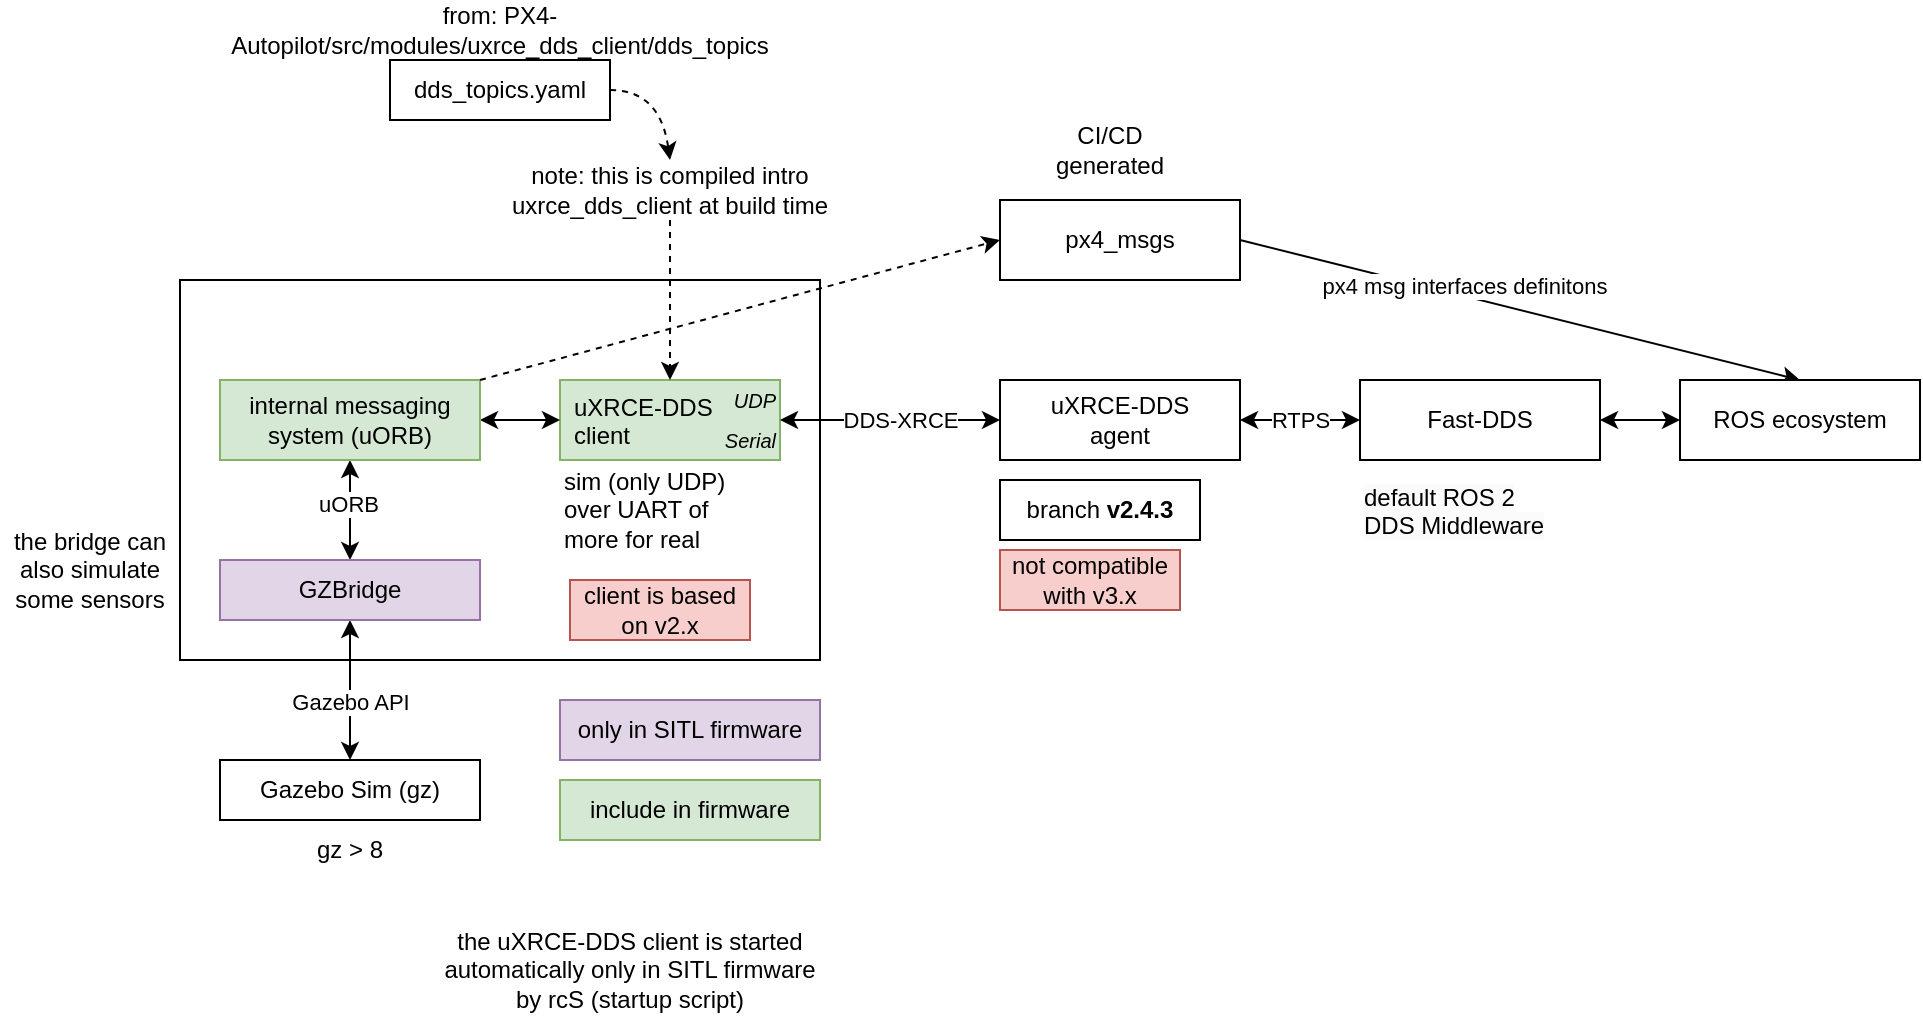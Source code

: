 <mxfile version="23.0.2" type="device">
  <diagram name="overview" id="AUtmxZ45ysgIaIa2Eugm">
    <mxGraphModel dx="999" dy="687" grid="1" gridSize="10" guides="1" tooltips="1" connect="1" arrows="1" fold="1" page="1" pageScale="1" pageWidth="3300" pageHeight="2339" math="0" shadow="0">
      <root>
        <mxCell id="0" />
        <mxCell id="1" parent="0" />
        <mxCell id="a0_w6ZEIiTSQ8Eh8WuiJ-11" value="" style="rounded=0;whiteSpace=wrap;html=1;" parent="1" vertex="1">
          <mxGeometry x="550" y="380" width="320" height="190" as="geometry" />
        </mxCell>
        <mxCell id="a0_w6ZEIiTSQ8Eh8WuiJ-13" value="" style="rounded=0;whiteSpace=wrap;html=1;fillColor=#d5e8d4;strokeColor=#82b366;" parent="1" vertex="1">
          <mxGeometry x="740" y="430" width="110" height="40" as="geometry" />
        </mxCell>
        <mxCell id="r0E2a6SDL_LoD6r-VjVc-18" value="&lt;span style=&quot;color: rgb(0, 0, 0); font-family: Helvetica; font-size: 12px; font-style: normal; font-variant-ligatures: normal; font-variant-caps: normal; font-weight: 400; letter-spacing: normal; orphans: 2; text-align: center; text-indent: 0px; text-transform: none; widows: 2; word-spacing: 0px; -webkit-text-stroke-width: 0px; text-decoration-thickness: initial; text-decoration-style: initial; text-decoration-color: initial; float: none; display: inline !important;&quot;&gt;uXRCE-DDS&lt;/span&gt;&lt;br style=&quot;border-color: var(--border-color); color: rgb(0, 0, 0); font-family: Helvetica; font-size: 12px; font-style: normal; font-variant-ligatures: normal; font-variant-caps: normal; font-weight: 400; letter-spacing: normal; orphans: 2; text-align: center; text-indent: 0px; text-transform: none; widows: 2; word-spacing: 0px; -webkit-text-stroke-width: 0px; text-decoration-thickness: initial; text-decoration-style: initial; text-decoration-color: initial;&quot;&gt;&lt;span style=&quot;color: rgb(0, 0, 0); font-family: Helvetica; font-size: 12px; font-style: normal; font-variant-ligatures: normal; font-variant-caps: normal; font-weight: 400; letter-spacing: normal; orphans: 2; text-align: center; text-indent: 0px; text-transform: none; widows: 2; word-spacing: 0px; -webkit-text-stroke-width: 0px; text-decoration-thickness: initial; text-decoration-style: initial; text-decoration-color: initial; float: none; display: inline !important;&quot;&gt;client&lt;/span&gt;" style="text;whiteSpace=wrap;html=1;fillColor=none;strokeColor=none;" parent="1" vertex="1">
          <mxGeometry x="745" y="430" width="100" height="40" as="geometry" />
        </mxCell>
        <mxCell id="r0E2a6SDL_LoD6r-VjVc-9" style="edgeStyle=none;rounded=0;orthogonalLoop=1;jettySize=auto;html=1;exitX=0.5;exitY=0;exitDx=0;exitDy=0;entryX=0.5;entryY=1;entryDx=0;entryDy=0;startArrow=classic;startFill=1;" parent="1" source="a0_w6ZEIiTSQ8Eh8WuiJ-2" target="r0E2a6SDL_LoD6r-VjVc-2" edge="1">
          <mxGeometry relative="1" as="geometry" />
        </mxCell>
        <mxCell id="r0E2a6SDL_LoD6r-VjVc-10" value="uORB" style="edgeLabel;html=1;align=center;verticalAlign=middle;resizable=0;points=[];" parent="r0E2a6SDL_LoD6r-VjVc-9" vertex="1" connectable="0">
          <mxGeometry x="0.352" relative="1" as="geometry">
            <mxPoint x="-1" y="6" as="offset" />
          </mxGeometry>
        </mxCell>
        <mxCell id="r0E2a6SDL_LoD6r-VjVc-12" style="edgeStyle=none;rounded=0;orthogonalLoop=1;jettySize=auto;html=1;exitX=0.5;exitY=1;exitDx=0;exitDy=0;entryX=0.5;entryY=0;entryDx=0;entryDy=0;startArrow=classic;startFill=1;" parent="1" source="a0_w6ZEIiTSQ8Eh8WuiJ-2" target="r0E2a6SDL_LoD6r-VjVc-11" edge="1">
          <mxGeometry relative="1" as="geometry" />
        </mxCell>
        <mxCell id="r0E2a6SDL_LoD6r-VjVc-13" value="Gazebo API" style="edgeLabel;html=1;align=center;verticalAlign=middle;resizable=0;points=[];" parent="r0E2a6SDL_LoD6r-VjVc-12" vertex="1" connectable="0">
          <mxGeometry x="0.038" relative="1" as="geometry">
            <mxPoint y="4" as="offset" />
          </mxGeometry>
        </mxCell>
        <mxCell id="a0_w6ZEIiTSQ8Eh8WuiJ-2" value="GZBridge" style="rounded=0;whiteSpace=wrap;html=1;fillColor=#e1d5e7;strokeColor=#9673a6;" parent="1" vertex="1">
          <mxGeometry x="570" y="520" width="130" height="30" as="geometry" />
        </mxCell>
        <mxCell id="a0_w6ZEIiTSQ8Eh8WuiJ-7" value="the bridge can also simulate some sensors" style="text;html=1;strokeColor=none;fillColor=none;align=center;verticalAlign=middle;whiteSpace=wrap;rounded=0;" parent="1" vertex="1">
          <mxGeometry x="460" y="500" width="90" height="50" as="geometry" />
        </mxCell>
        <mxCell id="a0_w6ZEIiTSQ8Eh8WuiJ-10" value="gz &amp;gt; 8" style="text;html=1;strokeColor=none;fillColor=none;align=center;verticalAlign=middle;whiteSpace=wrap;rounded=0;" parent="1" vertex="1">
          <mxGeometry x="605" y="650" width="60" height="30" as="geometry" />
        </mxCell>
        <mxCell id="a0_w6ZEIiTSQ8Eh8WuiJ-18" style="edgeStyle=none;rounded=0;orthogonalLoop=1;jettySize=auto;html=1;entryX=0;entryY=0.5;entryDx=0;entryDy=0;startArrow=classic;startFill=1;exitX=1;exitY=0.5;exitDx=0;exitDy=0;" parent="1" source="a0_w6ZEIiTSQ8Eh8WuiJ-13" target="a0_w6ZEIiTSQ8Eh8WuiJ-14" edge="1">
          <mxGeometry relative="1" as="geometry">
            <mxPoint x="900" y="380" as="sourcePoint" />
          </mxGeometry>
        </mxCell>
        <mxCell id="a0_w6ZEIiTSQ8Eh8WuiJ-19" value="DDS-XRCE" style="edgeLabel;html=1;align=center;verticalAlign=middle;resizable=0;points=[];" parent="a0_w6ZEIiTSQ8Eh8WuiJ-18" vertex="1" connectable="0">
          <mxGeometry x="0.137" relative="1" as="geometry">
            <mxPoint x="-3" as="offset" />
          </mxGeometry>
        </mxCell>
        <mxCell id="a0_w6ZEIiTSQ8Eh8WuiJ-16" style="edgeStyle=none;rounded=0;orthogonalLoop=1;jettySize=auto;html=1;exitX=1;exitY=0.5;exitDx=0;exitDy=0;startArrow=classic;startFill=1;entryX=0;entryY=0.5;entryDx=0;entryDy=0;" parent="1" source="a0_w6ZEIiTSQ8Eh8WuiJ-14" target="r0E2a6SDL_LoD6r-VjVc-22" edge="1">
          <mxGeometry relative="1" as="geometry">
            <mxPoint x="1150" y="490" as="targetPoint" />
          </mxGeometry>
        </mxCell>
        <mxCell id="a0_w6ZEIiTSQ8Eh8WuiJ-17" value="RTPS" style="edgeLabel;html=1;align=center;verticalAlign=middle;resizable=0;points=[];" parent="a0_w6ZEIiTSQ8Eh8WuiJ-16" vertex="1" connectable="0">
          <mxGeometry x="-0.237" y="-1" relative="1" as="geometry">
            <mxPoint x="7" y="-1" as="offset" />
          </mxGeometry>
        </mxCell>
        <mxCell id="a0_w6ZEIiTSQ8Eh8WuiJ-14" value="uXRCE-DDS&lt;br&gt;agent" style="rounded=0;whiteSpace=wrap;html=1;" parent="1" vertex="1">
          <mxGeometry x="960" y="430" width="120" height="40" as="geometry" />
        </mxCell>
        <mxCell id="a0_w6ZEIiTSQ8Eh8WuiJ-20" value="client is based on v2.x" style="rounded=0;whiteSpace=wrap;html=1;fillColor=#f8cecc;strokeColor=#b85450;" parent="1" vertex="1">
          <mxGeometry x="745" y="530" width="90" height="30" as="geometry" />
        </mxCell>
        <mxCell id="a0_w6ZEIiTSQ8Eh8WuiJ-21" value="not compatible with v3.x" style="rounded=0;whiteSpace=wrap;html=1;fillColor=#f8cecc;strokeColor=#b85450;" parent="1" vertex="1">
          <mxGeometry x="960" y="515" width="90" height="30" as="geometry" />
        </mxCell>
        <mxCell id="a0_w6ZEIiTSQ8Eh8WuiJ-23" value="&lt;span style=&quot;font-weight: normal;&quot;&gt;branch &lt;/span&gt;v2.4.3" style="rounded=0;whiteSpace=wrap;html=1;fontStyle=1" parent="1" vertex="1">
          <mxGeometry x="960" y="480" width="100" height="30" as="geometry" />
        </mxCell>
        <mxCell id="a0_w6ZEIiTSQ8Eh8WuiJ-25" value="sim (only UDP)&lt;br&gt;over UART of more for real" style="text;html=1;strokeColor=none;fillColor=none;align=left;verticalAlign=middle;whiteSpace=wrap;rounded=0;" parent="1" vertex="1">
          <mxGeometry x="740" y="480" width="100" height="30" as="geometry" />
        </mxCell>
        <mxCell id="a0_w6ZEIiTSQ8Eh8WuiJ-26" value="dds_topics.yaml" style="rounded=0;whiteSpace=wrap;html=1;" parent="1" vertex="1">
          <mxGeometry x="655" y="270" width="110" height="30" as="geometry" />
        </mxCell>
        <mxCell id="a0_w6ZEIiTSQ8Eh8WuiJ-28" value="from: PX4-Autopilot/src/modules/uxrce_dds_client/dds_topics" style="text;html=1;strokeColor=none;fillColor=none;align=center;verticalAlign=middle;whiteSpace=wrap;rounded=0;" parent="1" vertex="1">
          <mxGeometry x="680" y="240" width="60" height="30" as="geometry" />
        </mxCell>
        <mxCell id="r0E2a6SDL_LoD6r-VjVc-25" style="edgeStyle=none;rounded=0;orthogonalLoop=1;jettySize=auto;html=1;exitX=0.5;exitY=1;exitDx=0;exitDy=0;entryX=0.5;entryY=0;entryDx=0;entryDy=0;dashed=1;" parent="1" source="a0_w6ZEIiTSQ8Eh8WuiJ-29" target="r0E2a6SDL_LoD6r-VjVc-18" edge="1">
          <mxGeometry relative="1" as="geometry" />
        </mxCell>
        <mxCell id="a0_w6ZEIiTSQ8Eh8WuiJ-29" value="note: this is compiled intro uxrce_dds_client at build time" style="text;html=1;strokeColor=none;fillColor=none;align=center;verticalAlign=middle;whiteSpace=wrap;rounded=0;" parent="1" vertex="1">
          <mxGeometry x="700" y="320" width="190" height="30" as="geometry" />
        </mxCell>
        <mxCell id="r0E2a6SDL_LoD6r-VjVc-29" style="edgeStyle=none;rounded=0;orthogonalLoop=1;jettySize=auto;html=1;entryX=0.5;entryY=0;entryDx=0;entryDy=0;exitX=1;exitY=0.5;exitDx=0;exitDy=0;" parent="1" source="r0E2a6SDL_LoD6r-VjVc-32" target="r0E2a6SDL_LoD6r-VjVc-27" edge="1">
          <mxGeometry relative="1" as="geometry">
            <mxPoint x="1470" y="420" as="sourcePoint" />
          </mxGeometry>
        </mxCell>
        <mxCell id="r0E2a6SDL_LoD6r-VjVc-30" value="px4 msg interfaces definitons" style="edgeLabel;html=1;align=center;verticalAlign=middle;resizable=0;points=[];" parent="r0E2a6SDL_LoD6r-VjVc-29" vertex="1" connectable="0">
          <mxGeometry x="-0.197" y="1" relative="1" as="geometry">
            <mxPoint x="-1" y="-4" as="offset" />
          </mxGeometry>
        </mxCell>
        <mxCell id="r0E2a6SDL_LoD6r-VjVc-1" value="" style="shape=image;verticalLabelPosition=bottom;labelBackgroundColor=default;verticalAlign=top;aspect=fixed;imageAspect=0;image=https://discuss.px4.io/uploads/default/original/3X/4/c/4c59ebb906d924fc326f71aa8b103938a8c00941.png;clipPath=inset(27.49% 21.33% 26.96% 20.67%);" parent="1" vertex="1">
          <mxGeometry x="560" y="390" width="50" height="25" as="geometry" />
        </mxCell>
        <mxCell id="r0E2a6SDL_LoD6r-VjVc-14" style="edgeStyle=none;rounded=0;orthogonalLoop=1;jettySize=auto;html=1;exitX=1;exitY=0.5;exitDx=0;exitDy=0;entryX=0;entryY=0.5;entryDx=0;entryDy=0;startArrow=classic;startFill=1;" parent="1" source="r0E2a6SDL_LoD6r-VjVc-2" target="a0_w6ZEIiTSQ8Eh8WuiJ-13" edge="1">
          <mxGeometry relative="1" as="geometry" />
        </mxCell>
        <mxCell id="r0E2a6SDL_LoD6r-VjVc-2" value="internal messaging system (uORB)" style="rounded=0;whiteSpace=wrap;html=1;fillColor=#d5e8d4;strokeColor=#82b366;" parent="1" vertex="1">
          <mxGeometry x="570" y="430" width="130" height="40" as="geometry" />
        </mxCell>
        <mxCell id="r0E2a6SDL_LoD6r-VjVc-11" value="Gazebo Sim (gz)" style="rounded=0;whiteSpace=wrap;html=1;" parent="1" vertex="1">
          <mxGeometry x="570" y="620" width="130" height="30" as="geometry" />
        </mxCell>
        <mxCell id="r0E2a6SDL_LoD6r-VjVc-16" value="UDP&lt;br style=&quot;font-size: 10px;&quot;&gt;" style="rounded=0;whiteSpace=wrap;html=1;dashed=1;fontSize=10;strokeColor=none;align=right;fillColor=none;fontStyle=2" parent="1" vertex="1">
          <mxGeometry x="810" y="435" width="40" height="10" as="geometry" />
        </mxCell>
        <mxCell id="r0E2a6SDL_LoD6r-VjVc-17" value="Serial" style="rounded=0;whiteSpace=wrap;html=1;dashed=1;fontSize=10;strokeColor=none;align=right;fillColor=none;fontStyle=2" parent="1" vertex="1">
          <mxGeometry x="810" y="455" width="40" height="10" as="geometry" />
        </mxCell>
        <mxCell id="r0E2a6SDL_LoD6r-VjVc-20" value="only in SITL firmware" style="rounded=0;whiteSpace=wrap;html=1;fillColor=#e1d5e7;strokeColor=#9673a6;" parent="1" vertex="1">
          <mxGeometry x="740" y="590" width="130" height="30" as="geometry" />
        </mxCell>
        <mxCell id="r0E2a6SDL_LoD6r-VjVc-21" value="include in firmware" style="rounded=0;whiteSpace=wrap;html=1;fillColor=#d5e8d4;strokeColor=#82b366;" parent="1" vertex="1">
          <mxGeometry x="740" y="630" width="130" height="30" as="geometry" />
        </mxCell>
        <mxCell id="r0E2a6SDL_LoD6r-VjVc-22" value="Fast-DDS&lt;br&gt;" style="rounded=0;whiteSpace=wrap;html=1;" parent="1" vertex="1">
          <mxGeometry x="1140" y="430" width="120" height="40" as="geometry" />
        </mxCell>
        <mxCell id="r0E2a6SDL_LoD6r-VjVc-23" value="&lt;span style=&quot;color: rgb(0, 0, 0); font-family: Helvetica; font-size: 12px; font-style: normal; font-variant-ligatures: normal; font-variant-caps: normal; font-weight: 400; letter-spacing: normal; orphans: 2; text-align: center; text-indent: 0px; text-transform: none; widows: 2; word-spacing: 0px; -webkit-text-stroke-width: 0px; background-color: rgb(251, 251, 251); text-decoration-thickness: initial; text-decoration-style: initial; text-decoration-color: initial; float: none; display: inline !important;&quot;&gt;default ROS 2 &lt;br&gt;DDS Middleware&lt;/span&gt;" style="text;whiteSpace=wrap;html=1;" parent="1" vertex="1">
          <mxGeometry x="1140" y="475" width="110" height="40" as="geometry" />
        </mxCell>
        <mxCell id="r0E2a6SDL_LoD6r-VjVc-24" value="" style="curved=1;endArrow=classic;html=1;rounded=0;exitX=1;exitY=0.5;exitDx=0;exitDy=0;entryX=0.5;entryY=0;entryDx=0;entryDy=0;dashed=1;" parent="1" source="a0_w6ZEIiTSQ8Eh8WuiJ-26" target="a0_w6ZEIiTSQ8Eh8WuiJ-29" edge="1">
          <mxGeometry width="50" height="50" relative="1" as="geometry">
            <mxPoint x="860" y="480" as="sourcePoint" />
            <mxPoint x="910" y="430" as="targetPoint" />
            <Array as="points">
              <mxPoint x="790" y="285" />
            </Array>
          </mxGeometry>
        </mxCell>
        <mxCell id="r0E2a6SDL_LoD6r-VjVc-28" style="edgeStyle=none;rounded=0;orthogonalLoop=1;jettySize=auto;html=1;exitX=0;exitY=0.5;exitDx=0;exitDy=0;entryX=1;entryY=0.5;entryDx=0;entryDy=0;startArrow=classic;startFill=1;" parent="1" source="r0E2a6SDL_LoD6r-VjVc-27" target="r0E2a6SDL_LoD6r-VjVc-22" edge="1">
          <mxGeometry relative="1" as="geometry" />
        </mxCell>
        <mxCell id="r0E2a6SDL_LoD6r-VjVc-27" value="ROS ecosystem" style="rounded=0;whiteSpace=wrap;html=1;" parent="1" vertex="1">
          <mxGeometry x="1300" y="430" width="120" height="40" as="geometry" />
        </mxCell>
        <mxCell id="r0E2a6SDL_LoD6r-VjVc-32" value="px4_msgs" style="rounded=0;whiteSpace=wrap;html=1;" parent="1" vertex="1">
          <mxGeometry x="960" y="340" width="120" height="40" as="geometry" />
        </mxCell>
        <mxCell id="r0E2a6SDL_LoD6r-VjVc-33" style="edgeStyle=none;rounded=0;orthogonalLoop=1;jettySize=auto;html=1;exitX=1;exitY=0;exitDx=0;exitDy=0;entryX=0;entryY=0.5;entryDx=0;entryDy=0;dashed=1;" parent="1" source="r0E2a6SDL_LoD6r-VjVc-2" target="r0E2a6SDL_LoD6r-VjVc-32" edge="1">
          <mxGeometry relative="1" as="geometry" />
        </mxCell>
        <mxCell id="r0E2a6SDL_LoD6r-VjVc-34" value="CI/CD generated" style="text;html=1;strokeColor=none;fillColor=none;align=center;verticalAlign=middle;whiteSpace=wrap;rounded=0;" parent="1" vertex="1">
          <mxGeometry x="985" y="300" width="60" height="30" as="geometry" />
        </mxCell>
        <mxCell id="zHh447bIFEhxX6iFWyVM-1" value="the uXRCE-DDS client is started automatically only in SITL firmware by rcS (startup script)" style="text;html=1;strokeColor=none;fillColor=none;align=center;verticalAlign=middle;whiteSpace=wrap;rounded=0;" vertex="1" parent="1">
          <mxGeometry x="680" y="700" width="190" height="50" as="geometry" />
        </mxCell>
      </root>
    </mxGraphModel>
  </diagram>
</mxfile>
